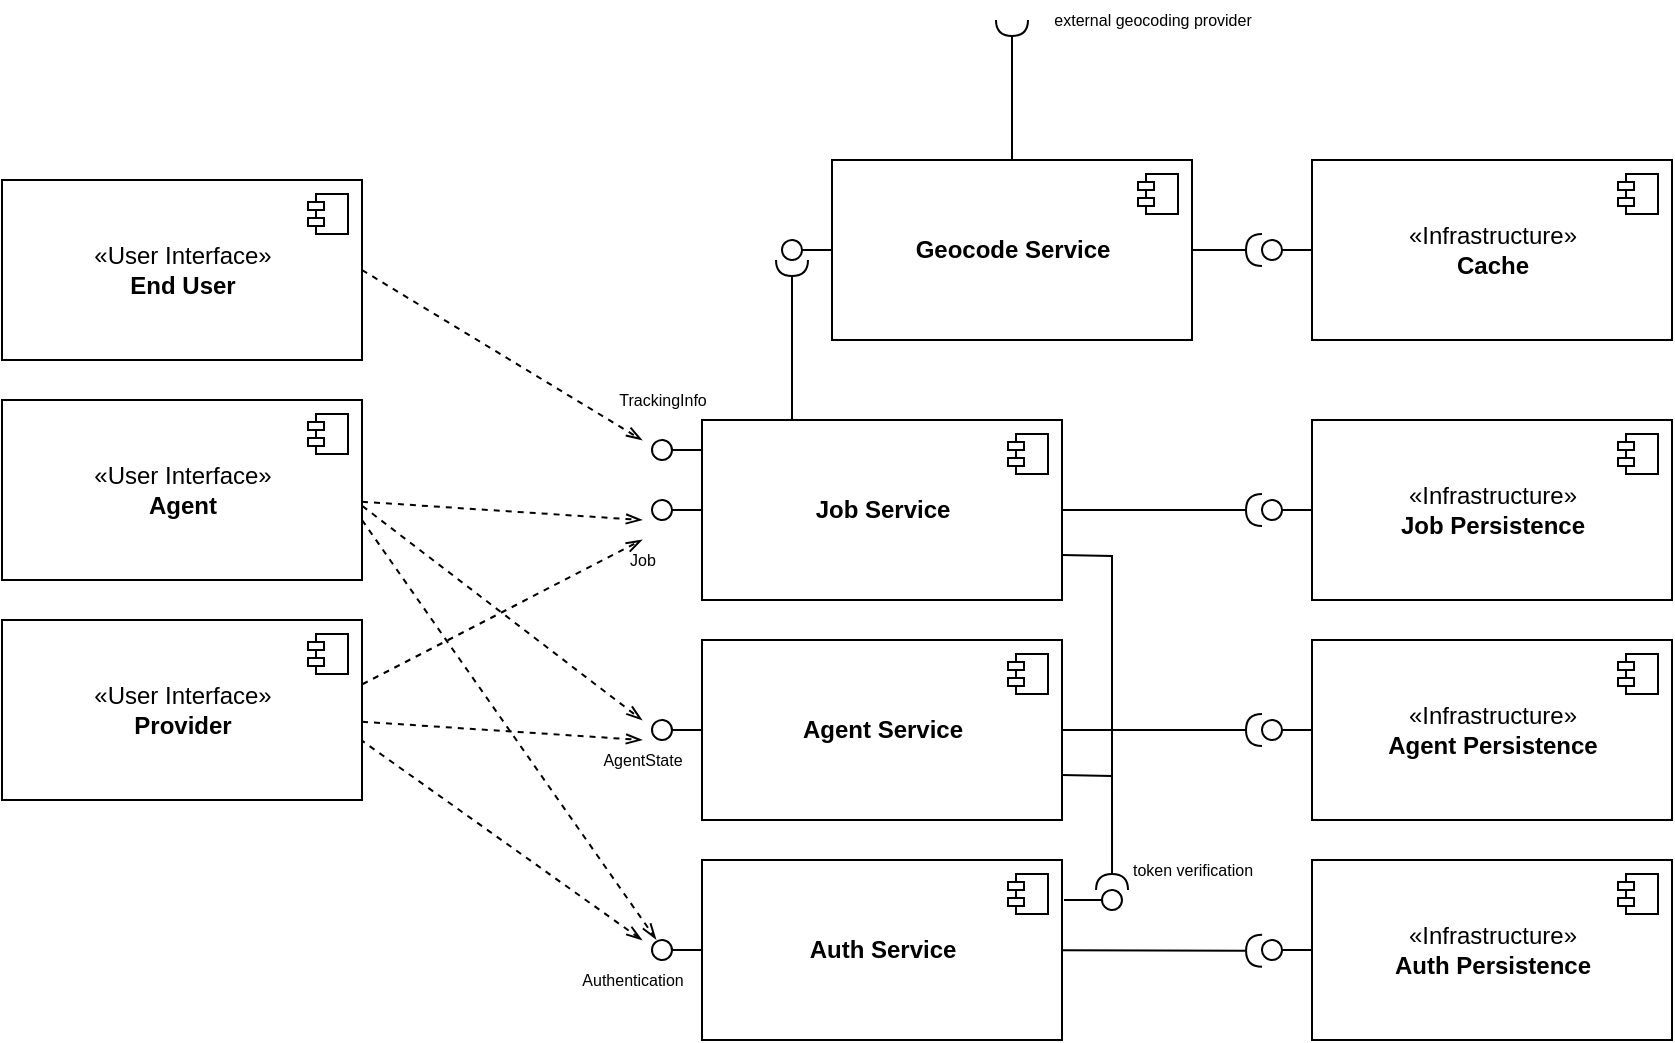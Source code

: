 <mxfile version="14.6.9" type="device"><diagram name="Page-1" id="929967ad-93f9-6ef4-fab6-5d389245f69c"><mxGraphModel dx="1185" dy="696" grid="1" gridSize="10" guides="1" tooltips="1" connect="1" arrows="1" fold="1" page="1" pageScale="1.5" pageWidth="1169" pageHeight="826" background="none" math="0" shadow="0"><root><mxCell id="0" style=";html=1;"/><mxCell id="1" style=";html=1;" parent="0"/><mxCell id="h5oruwdzryWrGtui1-GZ-58" style="edgeStyle=none;rounded=0;orthogonalLoop=1;jettySize=auto;html=1;dashed=1;endArrow=openThin;endFill=0;strokeColor=#000000;" edge="1" parent="1" source="h5oruwdzryWrGtui1-GZ-1"><mxGeometry relative="1" as="geometry"><mxPoint x="560" y="430" as="targetPoint"/></mxGeometry></mxCell><mxCell id="h5oruwdzryWrGtui1-GZ-59" style="edgeStyle=none;rounded=0;orthogonalLoop=1;jettySize=auto;html=1;dashed=1;endArrow=openThin;endFill=0;strokeColor=#000000;exitX=1.001;exitY=0.589;exitDx=0;exitDy=0;exitPerimeter=0;" edge="1" parent="1" source="h5oruwdzryWrGtui1-GZ-1"><mxGeometry relative="1" as="geometry"><mxPoint x="560" y="530" as="targetPoint"/></mxGeometry></mxCell><mxCell id="h5oruwdzryWrGtui1-GZ-60" style="edgeStyle=none;rounded=0;orthogonalLoop=1;jettySize=auto;html=1;entryX=1.109;entryY=0.619;entryDx=0;entryDy=0;entryPerimeter=0;dashed=1;endArrow=openThin;endFill=0;strokeColor=#000000;" edge="1" parent="1" target="h5oruwdzryWrGtui1-GZ-19"><mxGeometry relative="1" as="geometry"><mxPoint x="420" y="430" as="sourcePoint"/></mxGeometry></mxCell><mxCell id="h5oruwdzryWrGtui1-GZ-1" value="«User Interface»&lt;br&gt;&lt;b&gt;Agent&lt;/b&gt;" style="html=1;dropTarget=0;" vertex="1" parent="1"><mxGeometry x="240" y="370" width="180" height="90" as="geometry"/></mxCell><mxCell id="h5oruwdzryWrGtui1-GZ-2" value="" style="shape=module;jettyWidth=8;jettyHeight=4;" vertex="1" parent="h5oruwdzryWrGtui1-GZ-1"><mxGeometry x="1" width="20" height="20" relative="1" as="geometry"><mxPoint x="-27" y="7" as="offset"/></mxGeometry></mxCell><mxCell id="h5oruwdzryWrGtui1-GZ-61" style="edgeStyle=none;rounded=0;orthogonalLoop=1;jettySize=auto;html=1;dashed=1;endArrow=openThin;endFill=0;strokeColor=#000000;exitX=1.001;exitY=0.357;exitDx=0;exitDy=0;exitPerimeter=0;entryX=0.5;entryY=0;entryDx=0;entryDy=0;entryPerimeter=0;" edge="1" parent="1" source="h5oruwdzryWrGtui1-GZ-3" target="h5oruwdzryWrGtui1-GZ-75"><mxGeometry relative="1" as="geometry"><mxPoint x="550" y="440" as="targetPoint"/></mxGeometry></mxCell><mxCell id="h5oruwdzryWrGtui1-GZ-62" style="edgeStyle=none;rounded=0;orthogonalLoop=1;jettySize=auto;html=1;dashed=1;endArrow=openThin;endFill=0;strokeColor=#000000;" edge="1" parent="1" source="h5oruwdzryWrGtui1-GZ-3"><mxGeometry relative="1" as="geometry"><mxPoint x="560" y="540" as="targetPoint"/></mxGeometry></mxCell><mxCell id="h5oruwdzryWrGtui1-GZ-63" style="edgeStyle=none;rounded=0;orthogonalLoop=1;jettySize=auto;html=1;dashed=1;endArrow=openThin;endFill=0;strokeColor=#000000;exitX=0.994;exitY=0.662;exitDx=0;exitDy=0;exitPerimeter=0;" edge="1" parent="1" source="h5oruwdzryWrGtui1-GZ-3"><mxGeometry relative="1" as="geometry"><mxPoint x="560" y="640" as="targetPoint"/></mxGeometry></mxCell><mxCell id="h5oruwdzryWrGtui1-GZ-3" value="«User Interface»&lt;br&gt;&lt;div&gt;&lt;b&gt;Provider&lt;/b&gt;&lt;/div&gt;" style="html=1;dropTarget=0;" vertex="1" parent="1"><mxGeometry x="240" y="480" width="180" height="90" as="geometry"/></mxCell><mxCell id="h5oruwdzryWrGtui1-GZ-4" value="" style="shape=module;jettyWidth=8;jettyHeight=4;" vertex="1" parent="h5oruwdzryWrGtui1-GZ-3"><mxGeometry x="1" width="20" height="20" relative="1" as="geometry"><mxPoint x="-27" y="7" as="offset"/></mxGeometry></mxCell><mxCell id="h5oruwdzryWrGtui1-GZ-57" style="edgeStyle=none;rounded=0;orthogonalLoop=1;jettySize=auto;html=1;exitX=1;exitY=0.5;exitDx=0;exitDy=0;endArrow=openThin;endFill=0;strokeColor=#000000;dashed=1;" edge="1" parent="1" source="h5oruwdzryWrGtui1-GZ-5"><mxGeometry relative="1" as="geometry"><mxPoint x="560" y="390" as="targetPoint"/></mxGeometry></mxCell><mxCell id="h5oruwdzryWrGtui1-GZ-5" value="«User Interface»&lt;br&gt;&lt;b&gt;End User&lt;br&gt;&lt;/b&gt;" style="html=1;dropTarget=0;" vertex="1" parent="1"><mxGeometry x="240" y="260" width="180" height="90" as="geometry"/></mxCell><mxCell id="h5oruwdzryWrGtui1-GZ-6" value="" style="shape=module;jettyWidth=8;jettyHeight=4;" vertex="1" parent="h5oruwdzryWrGtui1-GZ-5"><mxGeometry x="1" width="20" height="20" relative="1" as="geometry"><mxPoint x="-27" y="7" as="offset"/></mxGeometry></mxCell><mxCell id="h5oruwdzryWrGtui1-GZ-49" style="edgeStyle=none;rounded=0;orthogonalLoop=1;jettySize=auto;html=1;exitX=0.5;exitY=0;exitDx=0;exitDy=0;endArrow=halfCircle;endFill=0;" edge="1" parent="1" source="h5oruwdzryWrGtui1-GZ-7" target="h5oruwdzryWrGtui1-GZ-25"><mxGeometry relative="1" as="geometry"><mxPoint x="610" y="290" as="targetPoint"/><Array as="points"><mxPoint x="635" y="380"/></Array></mxGeometry></mxCell><mxCell id="h5oruwdzryWrGtui1-GZ-51" style="edgeStyle=none;rounded=0;orthogonalLoop=1;jettySize=auto;html=1;exitX=1;exitY=0.5;exitDx=0;exitDy=0;endArrow=halfCircle;endFill=0;strokeColor=#000000;" edge="1" parent="1" source="h5oruwdzryWrGtui1-GZ-7" target="h5oruwdzryWrGtui1-GZ-17"><mxGeometry relative="1" as="geometry"/></mxCell><mxCell id="h5oruwdzryWrGtui1-GZ-7" value="&lt;b&gt;Job Service&lt;/b&gt;" style="html=1;dropTarget=0;" vertex="1" parent="1"><mxGeometry x="590" y="380" width="180" height="90" as="geometry"/></mxCell><mxCell id="h5oruwdzryWrGtui1-GZ-8" value="" style="shape=module;jettyWidth=8;jettyHeight=4;" vertex="1" parent="h5oruwdzryWrGtui1-GZ-7"><mxGeometry x="1" width="20" height="20" relative="1" as="geometry"><mxPoint x="-27" y="7" as="offset"/></mxGeometry></mxCell><mxCell id="h5oruwdzryWrGtui1-GZ-52" style="edgeStyle=none;rounded=0;orthogonalLoop=1;jettySize=auto;html=1;exitX=1;exitY=0.5;exitDx=0;exitDy=0;entryX=0.819;entryY=0.115;entryDx=0;entryDy=0;entryPerimeter=0;endArrow=halfCircle;endFill=0;strokeColor=#000000;" edge="1" parent="1" source="h5oruwdzryWrGtui1-GZ-9" target="h5oruwdzryWrGtui1-GZ-29"><mxGeometry relative="1" as="geometry"/></mxCell><mxCell id="h5oruwdzryWrGtui1-GZ-67" style="edgeStyle=none;rounded=0;orthogonalLoop=1;jettySize=auto;html=1;endArrow=halfCircle;endFill=0;strokeColor=#000000;exitX=1;exitY=0.75;exitDx=0;exitDy=0;" edge="1" parent="1" source="h5oruwdzryWrGtui1-GZ-7" target="h5oruwdzryWrGtui1-GZ-66"><mxGeometry relative="1" as="geometry"><mxPoint x="800" y="610" as="targetPoint"/><mxPoint x="795" y="454" as="sourcePoint"/><Array as="points"><mxPoint x="795" y="448"/><mxPoint x="795" y="560"/></Array></mxGeometry></mxCell><mxCell id="h5oruwdzryWrGtui1-GZ-68" style="edgeStyle=none;rounded=0;orthogonalLoop=1;jettySize=auto;html=1;exitX=1;exitY=0.75;exitDx=0;exitDy=0;endArrow=none;endFill=0;strokeColor=#000000;" edge="1" parent="1" source="h5oruwdzryWrGtui1-GZ-9"><mxGeometry relative="1" as="geometry"><mxPoint x="795" y="558" as="targetPoint"/></mxGeometry></mxCell><mxCell id="h5oruwdzryWrGtui1-GZ-9" value="&lt;b&gt;Agent Service&lt;/b&gt;" style="html=1;dropTarget=0;" vertex="1" parent="1"><mxGeometry x="590" y="490" width="180" height="90" as="geometry"/></mxCell><mxCell id="h5oruwdzryWrGtui1-GZ-10" value="" style="shape=module;jettyWidth=8;jettyHeight=4;" vertex="1" parent="h5oruwdzryWrGtui1-GZ-9"><mxGeometry x="1" width="20" height="20" relative="1" as="geometry"><mxPoint x="-27" y="7" as="offset"/></mxGeometry></mxCell><mxCell id="h5oruwdzryWrGtui1-GZ-53" style="edgeStyle=none;rounded=0;orthogonalLoop=1;jettySize=auto;html=1;entryX=0.79;entryY=0.095;entryDx=0;entryDy=0;entryPerimeter=0;endArrow=halfCircle;endFill=0;strokeColor=#000000;" edge="1" parent="1" source="h5oruwdzryWrGtui1-GZ-11" target="h5oruwdzryWrGtui1-GZ-33"><mxGeometry relative="1" as="geometry"/></mxCell><mxCell id="h5oruwdzryWrGtui1-GZ-11" value="&lt;b&gt;Auth Service&lt;/b&gt;" style="html=1;dropTarget=0;" vertex="1" parent="1"><mxGeometry x="590" y="600" width="180" height="90" as="geometry"/></mxCell><mxCell id="h5oruwdzryWrGtui1-GZ-12" value="" style="shape=module;jettyWidth=8;jettyHeight=4;" vertex="1" parent="h5oruwdzryWrGtui1-GZ-11"><mxGeometry x="1" width="20" height="20" relative="1" as="geometry"><mxPoint x="-27" y="7" as="offset"/></mxGeometry></mxCell><mxCell id="h5oruwdzryWrGtui1-GZ-50" style="edgeStyle=none;rounded=0;orthogonalLoop=1;jettySize=auto;html=1;exitX=1;exitY=0.5;exitDx=0;exitDy=0;endArrow=halfCircle;endFill=0;strokeColor=#000000;" edge="1" parent="1" source="h5oruwdzryWrGtui1-GZ-13" target="h5oruwdzryWrGtui1-GZ-43"><mxGeometry relative="1" as="geometry"/></mxCell><mxCell id="h5oruwdzryWrGtui1-GZ-70" style="edgeStyle=none;rounded=0;orthogonalLoop=1;jettySize=auto;html=1;exitX=0.5;exitY=0;exitDx=0;exitDy=0;endArrow=halfCircle;endFill=0;strokeColor=#000000;" edge="1" parent="1" source="h5oruwdzryWrGtui1-GZ-13"><mxGeometry relative="1" as="geometry"><mxPoint x="744.991" y="180.0" as="targetPoint"/></mxGeometry></mxCell><mxCell id="h5oruwdzryWrGtui1-GZ-13" value="&lt;b&gt;Geocode Service&lt;/b&gt;" style="html=1;dropTarget=0;" vertex="1" parent="1"><mxGeometry x="655" y="250" width="180" height="90" as="geometry"/></mxCell><mxCell id="h5oruwdzryWrGtui1-GZ-14" value="" style="shape=module;jettyWidth=8;jettyHeight=4;" vertex="1" parent="h5oruwdzryWrGtui1-GZ-13"><mxGeometry x="1" width="20" height="20" relative="1" as="geometry"><mxPoint x="-27" y="7" as="offset"/></mxGeometry></mxCell><mxCell id="h5oruwdzryWrGtui1-GZ-15" value="" style="rounded=0;orthogonalLoop=1;jettySize=auto;html=1;endArrow=none;endFill=0;" edge="1" target="h5oruwdzryWrGtui1-GZ-17" parent="1"><mxGeometry relative="1" as="geometry"><mxPoint x="895" y="425" as="sourcePoint"/></mxGeometry></mxCell><mxCell id="h5oruwdzryWrGtui1-GZ-17" value="" style="ellipse;whiteSpace=wrap;html=1;fontFamily=Helvetica;fontSize=12;fontColor=#000000;align=center;strokeColor=#000000;fillColor=#ffffff;points=[];aspect=fixed;resizable=0;rotation=-130;" vertex="1" parent="1"><mxGeometry x="870" y="420" width="10" height="10" as="geometry"/></mxCell><mxCell id="h5oruwdzryWrGtui1-GZ-18" value="" style="rounded=0;orthogonalLoop=1;jettySize=auto;html=1;endArrow=none;endFill=0;" edge="1" parent="1" target="h5oruwdzryWrGtui1-GZ-19"><mxGeometry relative="1" as="geometry"><mxPoint x="590" y="645" as="sourcePoint"/></mxGeometry></mxCell><mxCell id="h5oruwdzryWrGtui1-GZ-19" value="" style="ellipse;whiteSpace=wrap;html=1;fontFamily=Helvetica;fontSize=12;fontColor=#000000;align=center;strokeColor=#000000;fillColor=#ffffff;points=[];aspect=fixed;resizable=0;rotation=-130;" vertex="1" parent="1"><mxGeometry x="565" y="640" width="10" height="10" as="geometry"/></mxCell><mxCell id="h5oruwdzryWrGtui1-GZ-20" value="" style="rounded=0;orthogonalLoop=1;jettySize=auto;html=1;endArrow=none;endFill=0;" edge="1" parent="1" target="h5oruwdzryWrGtui1-GZ-21"><mxGeometry relative="1" as="geometry"><mxPoint x="590" y="535" as="sourcePoint"/></mxGeometry></mxCell><mxCell id="h5oruwdzryWrGtui1-GZ-21" value="" style="ellipse;whiteSpace=wrap;html=1;fontFamily=Helvetica;fontSize=12;fontColor=#000000;align=center;strokeColor=#000000;fillColor=#ffffff;points=[];aspect=fixed;resizable=0;rotation=-130;" vertex="1" parent="1"><mxGeometry x="565" y="530" width="10" height="10" as="geometry"/></mxCell><mxCell id="h5oruwdzryWrGtui1-GZ-22" value="" style="rounded=0;orthogonalLoop=1;jettySize=auto;html=1;endArrow=none;endFill=0;" edge="1" parent="1" target="h5oruwdzryWrGtui1-GZ-23"><mxGeometry relative="1" as="geometry"><mxPoint x="590" y="425" as="sourcePoint"/></mxGeometry></mxCell><mxCell id="h5oruwdzryWrGtui1-GZ-23" value="" style="ellipse;whiteSpace=wrap;html=1;fontFamily=Helvetica;fontSize=12;fontColor=#000000;align=center;strokeColor=#000000;fillColor=#ffffff;points=[];aspect=fixed;resizable=0;rotation=-130;" vertex="1" parent="1"><mxGeometry x="565" y="420" width="10" height="10" as="geometry"/></mxCell><mxCell id="h5oruwdzryWrGtui1-GZ-24" value="" style="rounded=0;orthogonalLoop=1;jettySize=auto;html=1;endArrow=none;endFill=0;" edge="1" parent="1" target="h5oruwdzryWrGtui1-GZ-25"><mxGeometry relative="1" as="geometry"><mxPoint x="655" y="295" as="sourcePoint"/></mxGeometry></mxCell><mxCell id="h5oruwdzryWrGtui1-GZ-25" value="" style="ellipse;whiteSpace=wrap;html=1;fontFamily=Helvetica;fontSize=12;fontColor=#000000;align=center;strokeColor=#000000;fillColor=#ffffff;points=[];aspect=fixed;resizable=0;rotation=-130;" vertex="1" parent="1"><mxGeometry x="630" y="290" width="10" height="10" as="geometry"/></mxCell><mxCell id="h5oruwdzryWrGtui1-GZ-26" value="«Infrastructure»&lt;br&gt;&lt;b&gt;Job Persistence&lt;/b&gt;" style="html=1;dropTarget=0;" vertex="1" parent="1"><mxGeometry x="895" y="380" width="180" height="90" as="geometry"/></mxCell><mxCell id="h5oruwdzryWrGtui1-GZ-27" value="" style="shape=module;jettyWidth=8;jettyHeight=4;" vertex="1" parent="h5oruwdzryWrGtui1-GZ-26"><mxGeometry x="1" width="20" height="20" relative="1" as="geometry"><mxPoint x="-27" y="7" as="offset"/></mxGeometry></mxCell><mxCell id="h5oruwdzryWrGtui1-GZ-28" value="" style="rounded=0;orthogonalLoop=1;jettySize=auto;html=1;endArrow=none;endFill=0;" edge="1" parent="1" target="h5oruwdzryWrGtui1-GZ-29"><mxGeometry relative="1" as="geometry"><mxPoint x="895" y="535" as="sourcePoint"/></mxGeometry></mxCell><mxCell id="h5oruwdzryWrGtui1-GZ-29" value="" style="ellipse;whiteSpace=wrap;html=1;fontFamily=Helvetica;fontSize=12;fontColor=#000000;align=center;strokeColor=#000000;fillColor=#ffffff;points=[];aspect=fixed;resizable=0;rotation=-130;" vertex="1" parent="1"><mxGeometry x="870" y="530" width="10" height="10" as="geometry"/></mxCell><mxCell id="h5oruwdzryWrGtui1-GZ-30" value="«Infrastructure»&lt;br&gt;&lt;b&gt;Agent Persistence&lt;/b&gt;" style="html=1;dropTarget=0;" vertex="1" parent="1"><mxGeometry x="895" y="490" width="180" height="90" as="geometry"/></mxCell><mxCell id="h5oruwdzryWrGtui1-GZ-31" value="" style="shape=module;jettyWidth=8;jettyHeight=4;" vertex="1" parent="h5oruwdzryWrGtui1-GZ-30"><mxGeometry x="1" width="20" height="20" relative="1" as="geometry"><mxPoint x="-27" y="7" as="offset"/></mxGeometry></mxCell><mxCell id="h5oruwdzryWrGtui1-GZ-32" value="" style="rounded=0;orthogonalLoop=1;jettySize=auto;html=1;endArrow=none;endFill=0;" edge="1" parent="1" target="h5oruwdzryWrGtui1-GZ-33"><mxGeometry relative="1" as="geometry"><mxPoint x="895" y="645" as="sourcePoint"/></mxGeometry></mxCell><mxCell id="h5oruwdzryWrGtui1-GZ-33" value="" style="ellipse;whiteSpace=wrap;html=1;fontFamily=Helvetica;fontSize=12;fontColor=#000000;align=center;strokeColor=#000000;fillColor=#ffffff;points=[];aspect=fixed;resizable=0;rotation=-130;" vertex="1" parent="1"><mxGeometry x="870" y="640" width="10" height="10" as="geometry"/></mxCell><mxCell id="h5oruwdzryWrGtui1-GZ-34" value="«Infrastructure»&lt;br&gt;&lt;b&gt;Auth Persistence&lt;/b&gt;" style="html=1;dropTarget=0;" vertex="1" parent="1"><mxGeometry x="895" y="600" width="180" height="90" as="geometry"/></mxCell><mxCell id="h5oruwdzryWrGtui1-GZ-35" value="" style="shape=module;jettyWidth=8;jettyHeight=4;" vertex="1" parent="h5oruwdzryWrGtui1-GZ-34"><mxGeometry x="1" width="20" height="20" relative="1" as="geometry"><mxPoint x="-27" y="7" as="offset"/></mxGeometry></mxCell><mxCell id="h5oruwdzryWrGtui1-GZ-42" value="" style="rounded=0;orthogonalLoop=1;jettySize=auto;html=1;endArrow=none;endFill=0;" edge="1" parent="1" target="h5oruwdzryWrGtui1-GZ-43"><mxGeometry relative="1" as="geometry"><mxPoint x="895" y="295.0" as="sourcePoint"/></mxGeometry></mxCell><mxCell id="h5oruwdzryWrGtui1-GZ-43" value="" style="ellipse;whiteSpace=wrap;html=1;fontFamily=Helvetica;fontSize=12;fontColor=#000000;align=center;strokeColor=#000000;fillColor=#ffffff;points=[];aspect=fixed;resizable=0;rotation=-130;" vertex="1" parent="1"><mxGeometry x="870" y="290" width="10" height="10" as="geometry"/></mxCell><mxCell id="h5oruwdzryWrGtui1-GZ-44" value="«Infrastructure»&lt;br&gt;&lt;b&gt;Cache&lt;/b&gt;" style="html=1;dropTarget=0;" vertex="1" parent="1"><mxGeometry x="895" y="250" width="180" height="90" as="geometry"/></mxCell><mxCell id="h5oruwdzryWrGtui1-GZ-45" value="" style="shape=module;jettyWidth=8;jettyHeight=4;" vertex="1" parent="h5oruwdzryWrGtui1-GZ-44"><mxGeometry x="1" width="20" height="20" relative="1" as="geometry"><mxPoint x="-27" y="7" as="offset"/></mxGeometry></mxCell><mxCell id="h5oruwdzryWrGtui1-GZ-55" value="" style="rounded=0;orthogonalLoop=1;jettySize=auto;html=1;endArrow=none;endFill=0;" edge="1" parent="1" target="h5oruwdzryWrGtui1-GZ-56"><mxGeometry relative="1" as="geometry"><mxPoint x="590" y="395.0" as="sourcePoint"/></mxGeometry></mxCell><mxCell id="h5oruwdzryWrGtui1-GZ-56" value="" style="ellipse;whiteSpace=wrap;html=1;fontFamily=Helvetica;fontSize=12;fontColor=#000000;align=center;strokeColor=#000000;fillColor=#ffffff;points=[];aspect=fixed;resizable=0;rotation=-130;" vertex="1" parent="1"><mxGeometry x="565" y="390" width="10" height="10" as="geometry"/></mxCell><mxCell id="h5oruwdzryWrGtui1-GZ-65" value="" style="rounded=0;orthogonalLoop=1;jettySize=auto;html=1;endArrow=none;endFill=0;" edge="1" parent="1" target="h5oruwdzryWrGtui1-GZ-66"><mxGeometry relative="1" as="geometry"><mxPoint x="771" y="620" as="sourcePoint"/></mxGeometry></mxCell><mxCell id="h5oruwdzryWrGtui1-GZ-66" value="" style="ellipse;whiteSpace=wrap;html=1;fontFamily=Helvetica;fontSize=12;fontColor=#000000;align=center;strokeColor=#000000;fillColor=#ffffff;points=[];aspect=fixed;resizable=0;rotation=-130;" vertex="1" parent="1"><mxGeometry x="790" y="615" width="10" height="10" as="geometry"/></mxCell><mxCell id="h5oruwdzryWrGtui1-GZ-71" value="external geocoding provider" style="text;html=1;align=center;verticalAlign=middle;resizable=0;points=[];autosize=1;strokeColor=none;fontSize=8;" vertex="1" parent="1"><mxGeometry x="760" y="170" width="110" height="20" as="geometry"/></mxCell><mxCell id="h5oruwdzryWrGtui1-GZ-72" value="token verification" style="text;html=1;align=center;verticalAlign=middle;resizable=0;points=[];autosize=1;strokeColor=none;fontSize=8;" vertex="1" parent="1"><mxGeometry x="800" y="595" width="70" height="20" as="geometry"/></mxCell><mxCell id="h5oruwdzryWrGtui1-GZ-74" value="Authentication" style="text;html=1;align=center;verticalAlign=middle;resizable=0;points=[];autosize=1;strokeColor=none;fontSize=8;" vertex="1" parent="1"><mxGeometry x="520" y="650" width="70" height="20" as="geometry"/></mxCell><mxCell id="h5oruwdzryWrGtui1-GZ-75" value="Job" style="text;html=1;align=center;verticalAlign=middle;resizable=0;points=[];autosize=1;strokeColor=none;fontSize=8;" vertex="1" parent="1"><mxGeometry x="545" y="440" width="30" height="20" as="geometry"/></mxCell><mxCell id="h5oruwdzryWrGtui1-GZ-76" value="AgentState" style="text;html=1;align=center;verticalAlign=middle;resizable=0;points=[];autosize=1;strokeColor=none;fontSize=8;" vertex="1" parent="1"><mxGeometry x="535" y="540" width="50" height="20" as="geometry"/></mxCell><mxCell id="h5oruwdzryWrGtui1-GZ-77" value="TrackingInfo" style="text;html=1;align=center;verticalAlign=middle;resizable=0;points=[];autosize=1;strokeColor=none;fontSize=8;" vertex="1" parent="1"><mxGeometry x="540" y="360" width="60" height="20" as="geometry"/></mxCell></root></mxGraphModel></diagram></mxfile>